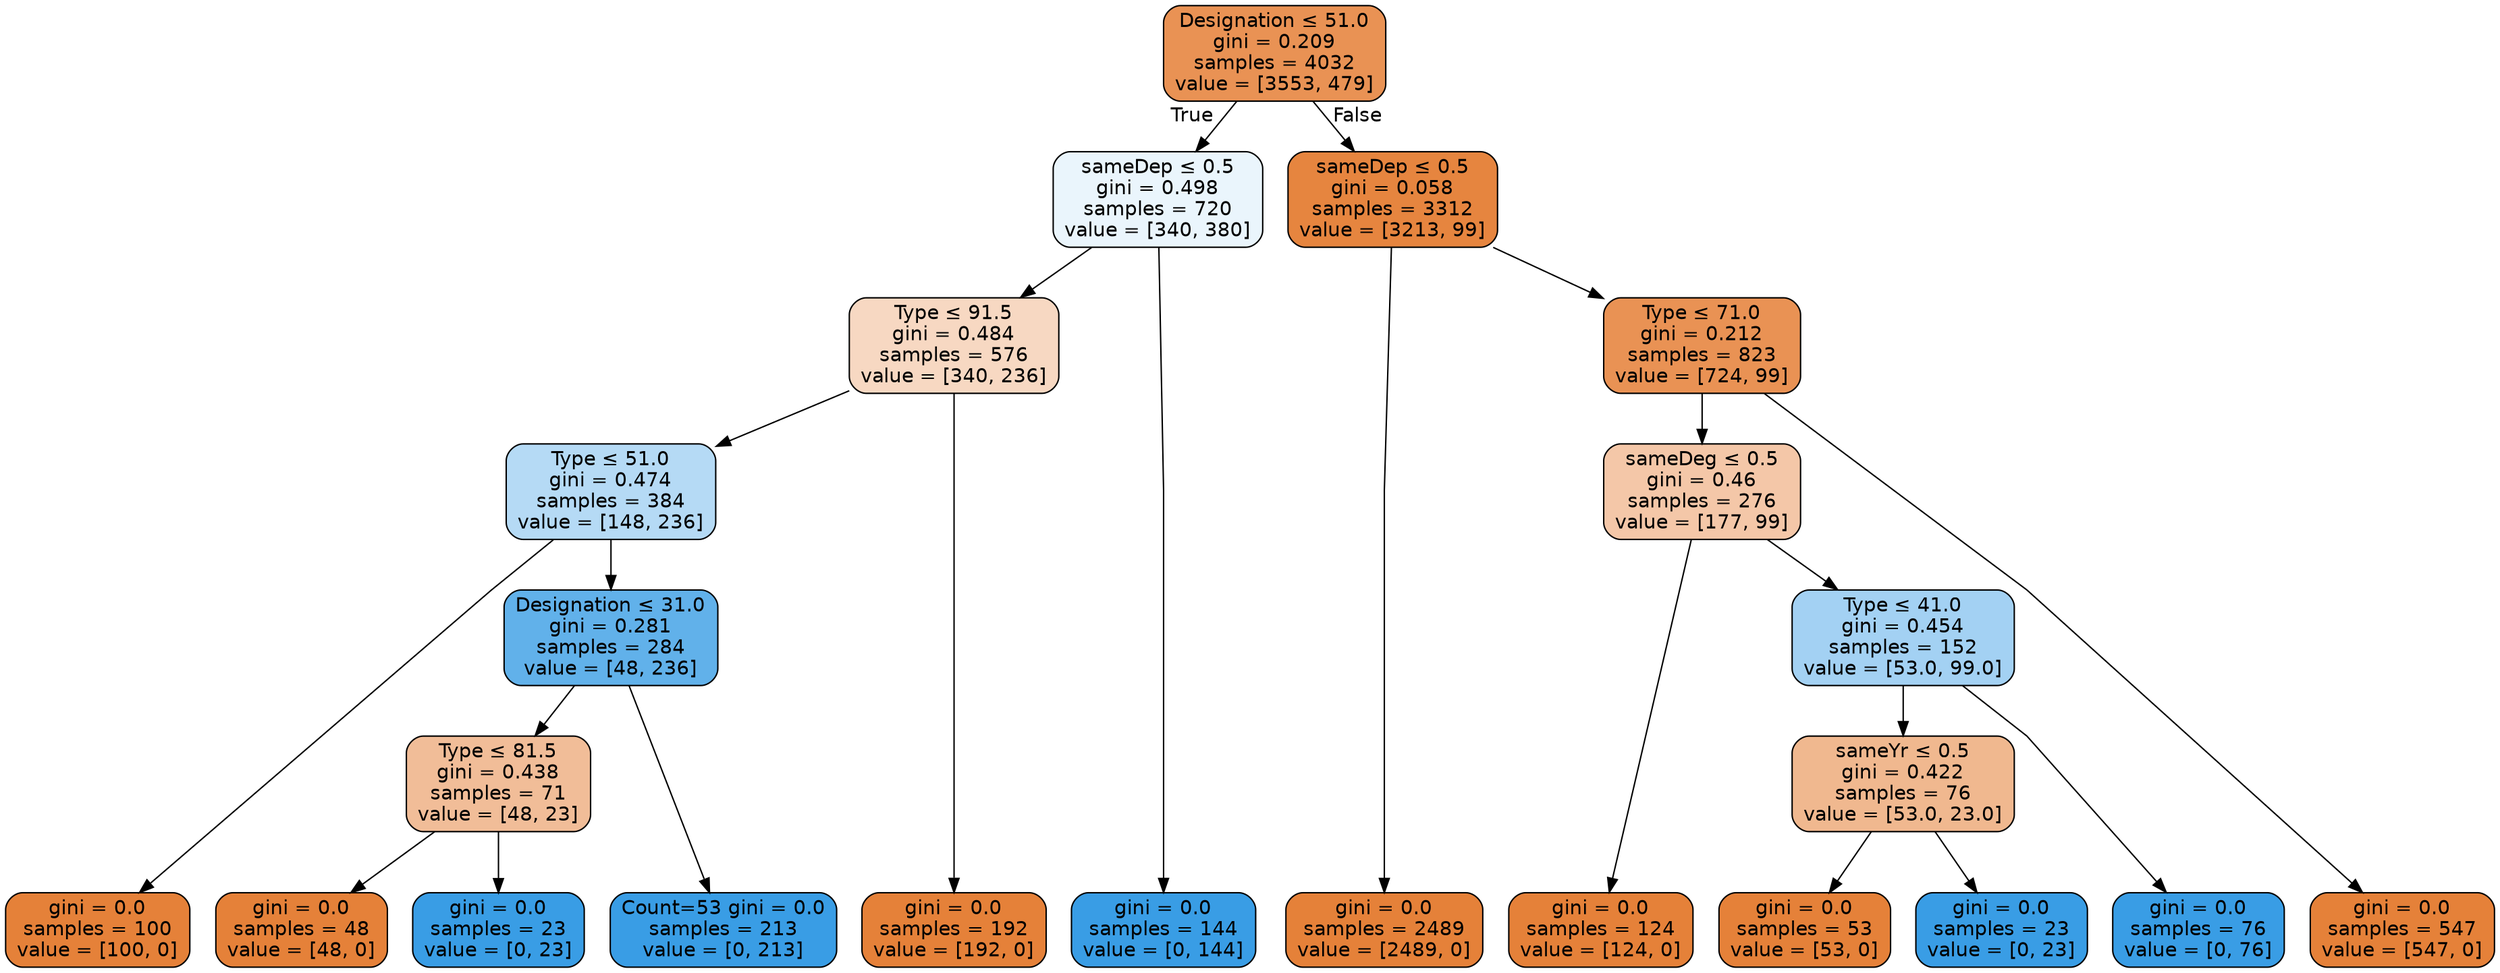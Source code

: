 digraph Tree {
node [shape=box, style="filled, rounded", color="black", fontname="helvetica"] ;
graph [ranksep=equally, splines=polyline] ;
edge [fontname="helvetica"] ;
0 [label=<Designation &le; 51.0<br/>gini = 0.209<br/>samples = 4032<br/>value = [3553, 479]>, fillcolor="#e99254"] ;
1 [label=<sameDep &le; 0.5<br/>gini = 0.498<br/>samples = 720<br/>value = [340, 380]>, fillcolor="#eaf5fc"] ;
0 -> 1 [labeldistance=2.5, labelangle=45, headlabel="True"] ;
2 [label=<Type &le; 91.5<br/>gini = 0.484<br/>samples = 576<br/>value = [340, 236]>, fillcolor="#f7d8c2"] ;
1 -> 2 ;
3 [label=<Type &le; 51.0<br/>gini = 0.474<br/>samples = 384<br/>value = [148, 236]>, fillcolor="#b5daf5"] ;
2 -> 3 ;
4 [label=<gini = 0.0<br/>samples = 100<br/>value = [100, 0]>, fillcolor="#e58139"] ;
3 -> 4 ;
5 [label=<Designation &le; 31.0<br/>gini = 0.281<br/>samples = 284<br/>value = [48, 236]>, fillcolor="#61b1ea"] ;
3 -> 5 ;
6 [label=<Type &le; 81.5<br/>gini = 0.438<br/>samples = 71<br/>value = [48, 23]>, fillcolor="#f1bd98"] ;
5 -> 6 ;
7 [label=<gini = 0.0<br/>samples = 48<br/>value = [48, 0]>, fillcolor="#e58139"] ;
6 -> 7 ;
8 [label=<gini = 0.0<br/>samples = 23<br/>value = [0, 23]>, fillcolor="#399de5"] ;
6 -> 8 ;
9 [label=<Count=53 gini = 0.0<br/>samples = 213<br/>value = [0, 213]>, fillcolor="#399de5"] ;
5 -> 9 ;
10 [label=<gini = 0.0<br/>samples = 192<br/>value = [192, 0]>, fillcolor="#e58139"] ;
2 -> 10 ;
11 [label=<gini = 0.0<br/>samples = 144<br/>value = [0, 144]>, fillcolor="#399de5"] ;
1 -> 11 ;
12 [label=<sameDep &le; 0.5<br/>gini = 0.058<br/>samples = 3312<br/>value = [3213, 99]>, fillcolor="#e6853f"] ;
0 -> 12 [labeldistance=2.5, labelangle=-45, headlabel="False"] ;
13 [label=<gini = 0.0<br/>samples = 2489<br/>value = [2489, 0]>, fillcolor="#e58139"] ;
12 -> 13 ;
14 [label=<Type &le; 71.0<br/>gini = 0.212<br/>samples = 823<br/>value = [724, 99]>, fillcolor="#e99254"] ;
12 -> 14 ;
15 [label=<sameDeg &le; 0.5<br/>gini = 0.46<br/>samples = 276<br/>value = [177, 99]>, fillcolor="#f4c7a8"] ;
14 -> 15 ;
16 [label=<gini = 0.0<br/>samples = 124<br/>value = [124, 0]>, fillcolor="#e58139"] ;
15 -> 16 ;
17 [label=<Type &le; 41.0<br/>gini = 0.454<br/>samples = 152<br/>value = [53.0, 99.0]>, fillcolor="#a3d1f3"] ;
15 -> 17 ;
18 [label=<sameYr &le; 0.5<br/>gini = 0.422<br/>samples = 76<br/>value = [53.0, 23.0]>, fillcolor="#f0b88f"] ;
17 -> 18 ;
19 [label=<gini = 0.0<br/>samples = 53<br/>value = [53, 0]>, fillcolor="#e58139"] ;
18 -> 19 ;
20 [label=<gini = 0.0<br/>samples = 23<br/>value = [0, 23]>, fillcolor="#399de5"] ;
18 -> 20 ;
21 [label=<gini = 0.0<br/>samples = 76<br/>value = [0, 76]>, fillcolor="#399de5"] ;
17 -> 21 ;
22 [label=<gini = 0.0<br/>samples = 547<br/>value = [547, 0]>, fillcolor="#e58139"] ;
14 -> 22 ;
{rank=same ; 0} ;
{rank=same ; 1; 12} ;
{rank=same ; 2; 14} ;
{rank=same ; 3; 15} ;
{rank=same ; 5; 17} ;
{rank=same ; 6; 18} ;
{rank=same ; 4; 7; 8; 9; 10; 11; 13; 16; 19; 20; 21; 22} ;
}
